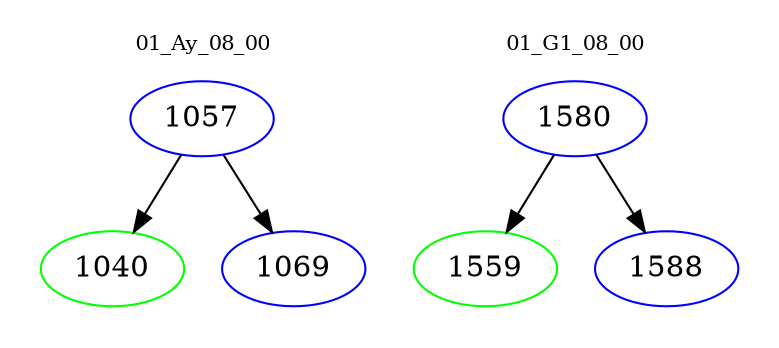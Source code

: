 digraph{
subgraph cluster_0 {
color = white
label = "01_Ay_08_00";
fontsize=10;
T0_1057 [label="1057", color="blue"]
T0_1057 -> T0_1040 [color="black"]
T0_1040 [label="1040", color="green"]
T0_1057 -> T0_1069 [color="black"]
T0_1069 [label="1069", color="blue"]
}
subgraph cluster_1 {
color = white
label = "01_G1_08_00";
fontsize=10;
T1_1580 [label="1580", color="blue"]
T1_1580 -> T1_1559 [color="black"]
T1_1559 [label="1559", color="green"]
T1_1580 -> T1_1588 [color="black"]
T1_1588 [label="1588", color="blue"]
}
}
